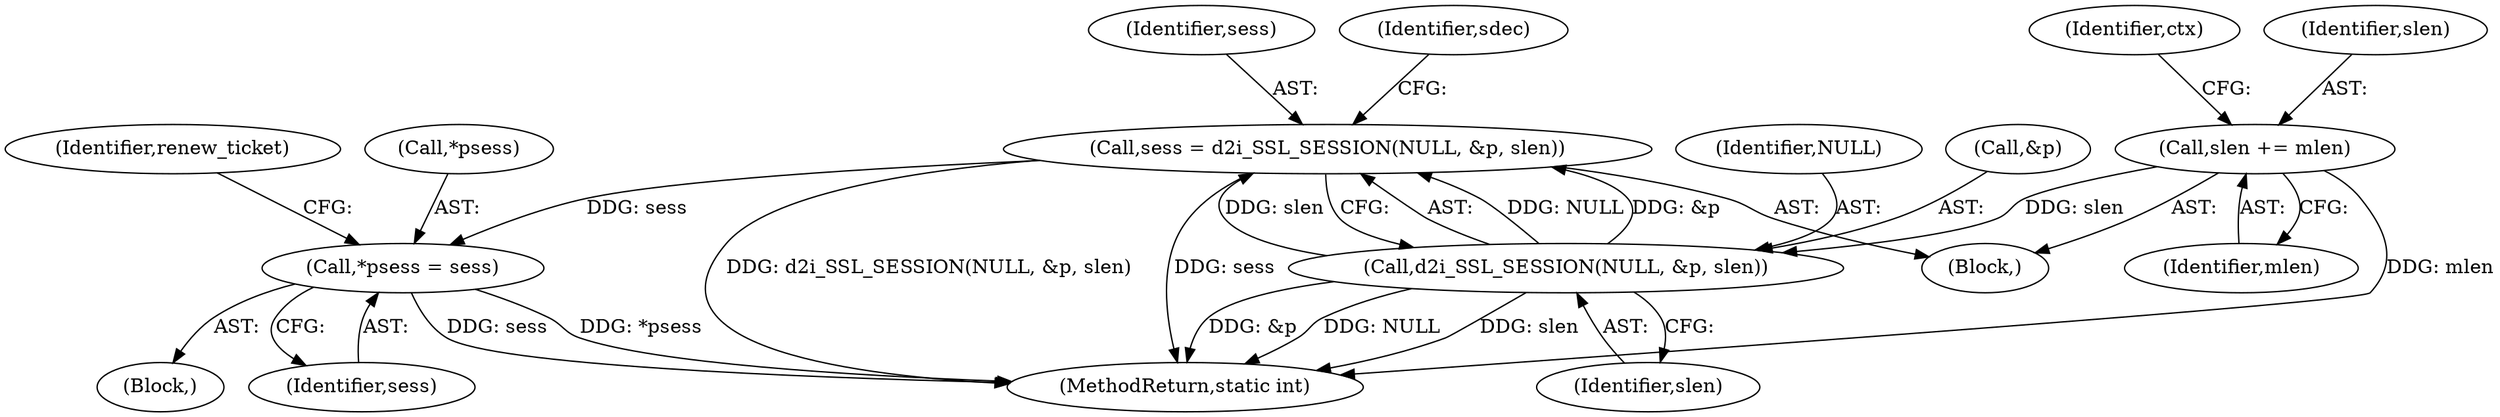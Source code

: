 digraph "0_openssl_7fd4ce6a997be5f5c9e744ac527725c2850de203@pointer" {
"1000320" [label="(Call,sess = d2i_SSL_SESSION(NULL, &p, slen))"];
"1000322" [label="(Call,d2i_SSL_SESSION(NULL, &p, slen))"];
"1000311" [label="(Call,slen += mlen)"];
"1000345" [label="(Call,*psess = sess)"];
"1000316" [label="(Identifier,ctx)"];
"1000350" [label="(Identifier,renew_ticket)"];
"1000321" [label="(Identifier,sess)"];
"1000312" [label="(Identifier,slen)"];
"1000359" [label="(MethodReturn,static int)"];
"1000323" [label="(Identifier,NULL)"];
"1000311" [label="(Call,slen += mlen)"];
"1000348" [label="(Identifier,sess)"];
"1000320" [label="(Call,sess = d2i_SSL_SESSION(NULL, &p, slen))"];
"1000346" [label="(Call,*psess)"];
"1000326" [label="(Identifier,slen)"];
"1000322" [label="(Call,d2i_SSL_SESSION(NULL, &p, slen))"];
"1000324" [label="(Call,&p)"];
"1000116" [label="(Block,)"];
"1000313" [label="(Identifier,mlen)"];
"1000345" [label="(Call,*psess = sess)"];
"1000331" [label="(Block,)"];
"1000328" [label="(Identifier,sdec)"];
"1000320" -> "1000116"  [label="AST: "];
"1000320" -> "1000322"  [label="CFG: "];
"1000321" -> "1000320"  [label="AST: "];
"1000322" -> "1000320"  [label="AST: "];
"1000328" -> "1000320"  [label="CFG: "];
"1000320" -> "1000359"  [label="DDG: d2i_SSL_SESSION(NULL, &p, slen)"];
"1000320" -> "1000359"  [label="DDG: sess"];
"1000322" -> "1000320"  [label="DDG: NULL"];
"1000322" -> "1000320"  [label="DDG: &p"];
"1000322" -> "1000320"  [label="DDG: slen"];
"1000320" -> "1000345"  [label="DDG: sess"];
"1000322" -> "1000326"  [label="CFG: "];
"1000323" -> "1000322"  [label="AST: "];
"1000324" -> "1000322"  [label="AST: "];
"1000326" -> "1000322"  [label="AST: "];
"1000322" -> "1000359"  [label="DDG: slen"];
"1000322" -> "1000359"  [label="DDG: &p"];
"1000322" -> "1000359"  [label="DDG: NULL"];
"1000311" -> "1000322"  [label="DDG: slen"];
"1000311" -> "1000116"  [label="AST: "];
"1000311" -> "1000313"  [label="CFG: "];
"1000312" -> "1000311"  [label="AST: "];
"1000313" -> "1000311"  [label="AST: "];
"1000316" -> "1000311"  [label="CFG: "];
"1000311" -> "1000359"  [label="DDG: mlen"];
"1000345" -> "1000331"  [label="AST: "];
"1000345" -> "1000348"  [label="CFG: "];
"1000346" -> "1000345"  [label="AST: "];
"1000348" -> "1000345"  [label="AST: "];
"1000350" -> "1000345"  [label="CFG: "];
"1000345" -> "1000359"  [label="DDG: sess"];
"1000345" -> "1000359"  [label="DDG: *psess"];
}
